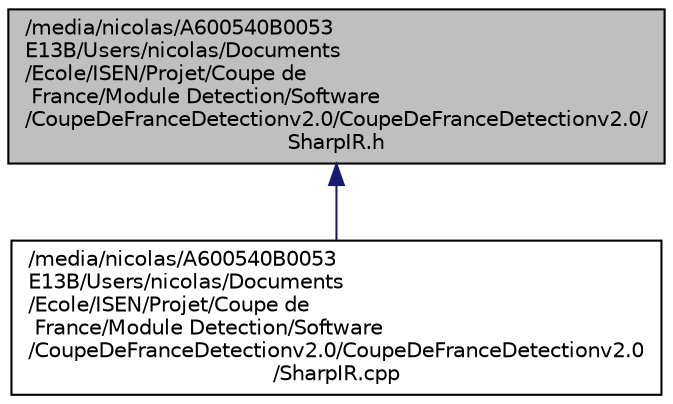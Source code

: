 digraph "/media/nicolas/A600540B0053E13B/Users/nicolas/Documents/Ecole/ISEN/Projet/Coupe de France/Module Detection/Software/CoupeDeFranceDetectionv2.0/CoupeDeFranceDetectionv2.0/SharpIR.h"
{
  edge [fontname="Helvetica",fontsize="10",labelfontname="Helvetica",labelfontsize="10"];
  node [fontname="Helvetica",fontsize="10",shape=record];
  Node1 [label="/media/nicolas/A600540B0053\lE13B/Users/nicolas/Documents\l/Ecole/ISEN/Projet/Coupe de\l France/Module Detection/Software\l/CoupeDeFranceDetectionv2.0/CoupeDeFranceDetectionv2.0/\lSharpIR.h",height=0.2,width=0.4,color="black", fillcolor="grey75", style="filled" fontcolor="black"];
  Node1 -> Node2 [dir="back",color="midnightblue",fontsize="10",style="solid",fontname="Helvetica"];
  Node2 [label="/media/nicolas/A600540B0053\lE13B/Users/nicolas/Documents\l/Ecole/ISEN/Projet/Coupe de\l France/Module Detection/Software\l/CoupeDeFranceDetectionv2.0/CoupeDeFranceDetectionv2.0\l/SharpIR.cpp",height=0.2,width=0.4,color="black", fillcolor="white", style="filled",URL="$_sharp_i_r_8cpp.html"];
}

